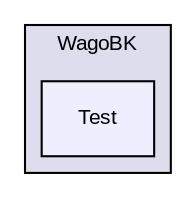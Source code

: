 digraph "D:/Projects/Csharp/WagoBK/WagoBK/Test" {
  compound=true
  node [ fontsize="10", fontname="Arial"];
  edge [ labelfontsize="10", labelfontname="Arial"];
  subgraph clusterdir_7605f127d7756d45c6fa6f613d4bf1ed {
    graph [ bgcolor="#ddddee", pencolor="black", label="WagoBK" fontname="Arial", fontsize="10", URL="dir_7605f127d7756d45c6fa6f613d4bf1ed.html"]
  dir_9c1e6173025d2e579fd2719204b987ec [shape=box, label="Test", style="filled", fillcolor="#eeeeff", pencolor="black", URL="dir_9c1e6173025d2e579fd2719204b987ec.html"];
  }
}
